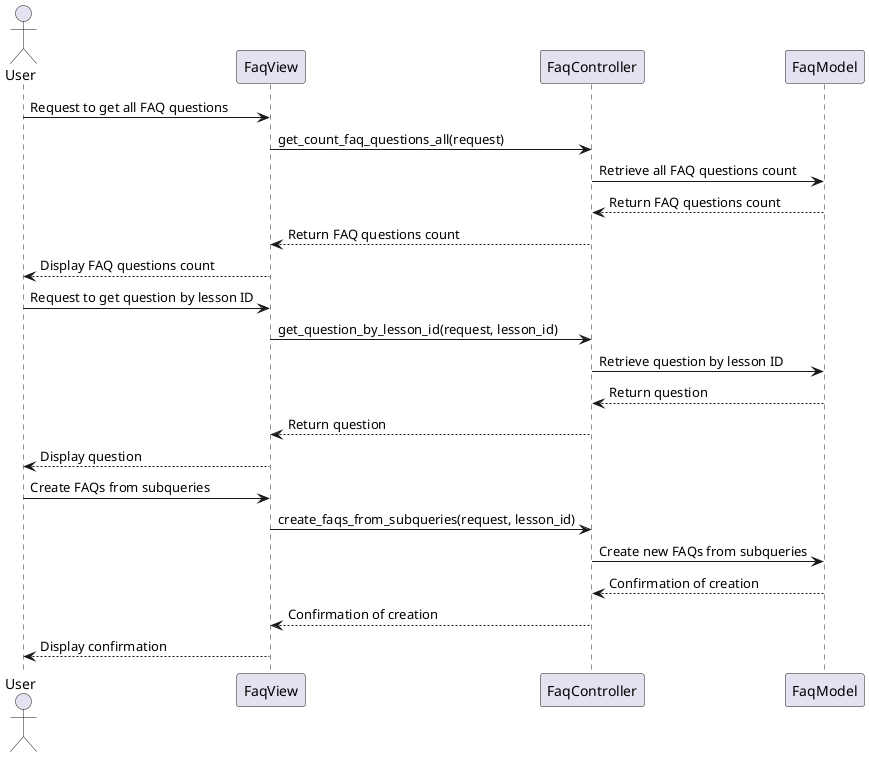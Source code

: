 @startuml

actor User

User -> FaqView : Request to get all FAQ questions
FaqView -> FaqController : get_count_faq_questions_all(request)
FaqController -> FaqModel : Retrieve all FAQ questions count
FaqModel --> FaqController : Return FAQ questions count
FaqController --> FaqView : Return FAQ questions count
FaqView --> User : Display FAQ questions count

User -> FaqView : Request to get question by lesson ID
FaqView -> FaqController : get_question_by_lesson_id(request, lesson_id)
FaqController -> FaqModel : Retrieve question by lesson ID
FaqModel --> FaqController : Return question
FaqController --> FaqView : Return question
FaqView --> User : Display question

User -> FaqView : Create FAQs from subqueries
FaqView -> FaqController : create_faqs_from_subqueries(request, lesson_id)
FaqController -> FaqModel : Create new FAQs from subqueries
FaqModel --> FaqController : Confirmation of creation
FaqController --> FaqView : Confirmation of creation
FaqView --> User : Display confirmation

@enduml
